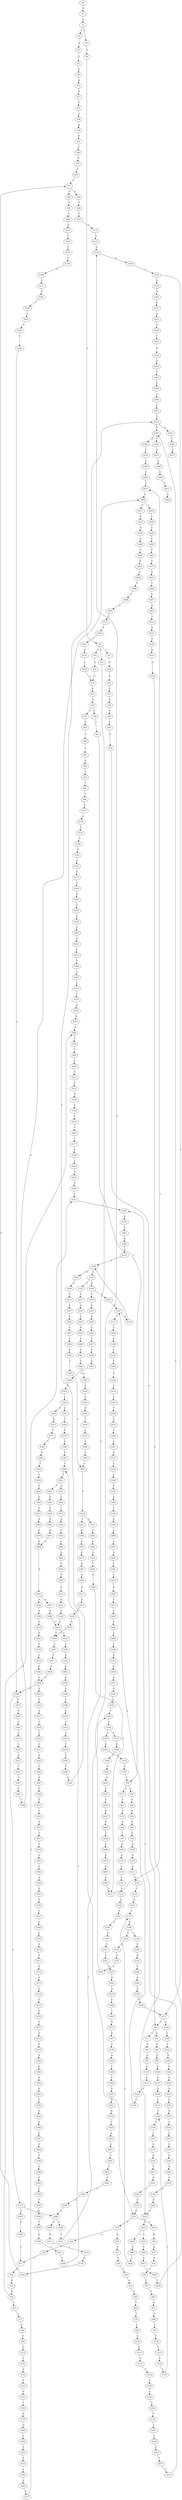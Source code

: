 strict digraph  {
	S0 -> S1 [ label = G ];
	S1 -> S2 [ label = G ];
	S2 -> S3 [ label = T ];
	S2 -> S4 [ label = C ];
	S3 -> S5 [ label = A ];
	S4 -> S6 [ label = A ];
	S5 -> S7 [ label = C ];
	S6 -> S8 [ label = C ];
	S7 -> S9 [ label = G ];
	S8 -> S10 [ label = G ];
	S8 -> S11 [ label = C ];
	S8 -> S12 [ label = T ];
	S9 -> S13 [ label = A ];
	S10 -> S14 [ label = C ];
	S11 -> S15 [ label = G ];
	S12 -> S16 [ label = G ];
	S13 -> S17 [ label = A ];
	S14 -> S18 [ label = G ];
	S15 -> S19 [ label = A ];
	S15 -> S20 [ label = G ];
	S16 -> S21 [ label = G ];
	S17 -> S22 [ label = G ];
	S18 -> S23 [ label = C ];
	S19 -> S24 [ label = G ];
	S19 -> S25 [ label = A ];
	S20 -> S26 [ label = G ];
	S21 -> S27 [ label = G ];
	S22 -> S28 [ label = A ];
	S23 -> S29 [ label = G ];
	S24 -> S30 [ label = T ];
	S25 -> S31 [ label = T ];
	S26 -> S32 [ label = A ];
	S27 -> S33 [ label = A ];
	S28 -> S34 [ label = A ];
	S29 -> S35 [ label = C ];
	S29 -> S36 [ label = G ];
	S30 -> S37 [ label = C ];
	S31 -> S38 [ label = G ];
	S32 -> S39 [ label = A ];
	S33 -> S40 [ label = A ];
	S34 -> S41 [ label = G ];
	S35 -> S42 [ label = G ];
	S36 -> S43 [ label = C ];
	S37 -> S44 [ label = C ];
	S38 -> S45 [ label = T ];
	S39 -> S46 [ label = T ];
	S40 -> S47 [ label = C ];
	S41 -> S48 [ label = T ];
	S42 -> S49 [ label = T ];
	S43 -> S50 [ label = T ];
	S44 -> S51 [ label = A ];
	S45 -> S52 [ label = A ];
	S46 -> S53 [ label = T ];
	S47 -> S54 [ label = T ];
	S48 -> S55 [ label = G ];
	S49 -> S56 [ label = C ];
	S50 -> S57 [ label = A ];
	S50 -> S58 [ label = G ];
	S51 -> S59 [ label = G ];
	S52 -> S60 [ label = G ];
	S53 -> S61 [ label = G ];
	S54 -> S62 [ label = G ];
	S55 -> S63 [ label = T ];
	S56 -> S64 [ label = G ];
	S57 -> S65 [ label = T ];
	S58 -> S66 [ label = G ];
	S59 -> S67 [ label = T ];
	S59 -> S68 [ label = C ];
	S60 -> S69 [ label = T ];
	S61 -> S70 [ label = A ];
	S62 -> S71 [ label = C ];
	S62 -> S72 [ label = G ];
	S63 -> S73 [ label = C ];
	S64 -> S74 [ label = A ];
	S65 -> S75 [ label = A ];
	S66 -> S76 [ label = A ];
	S67 -> S77 [ label = A ];
	S68 -> S78 [ label = T ];
	S69 -> S79 [ label = T ];
	S70 -> S80 [ label = A ];
	S71 -> S81 [ label = A ];
	S72 -> S82 [ label = A ];
	S73 -> S83 [ label = G ];
	S73 -> S84 [ label = C ];
	S74 -> S85 [ label = C ];
	S75 -> S86 [ label = G ];
	S76 -> S87 [ label = A ];
	S77 -> S88 [ label = G ];
	S78 -> S89 [ label = T ];
	S79 -> S90 [ label = T ];
	S80 -> S91 [ label = C ];
	S81 -> S92 [ label = A ];
	S82 -> S93 [ label = C ];
	S83 -> S94 [ label = T ];
	S84 -> S95 [ label = T ];
	S85 -> S96 [ label = G ];
	S86 -> S97 [ label = T ];
	S87 -> S98 [ label = T ];
	S88 -> S99 [ label = G ];
	S89 -> S100 [ label = C ];
	S90 -> S101 [ label = C ];
	S91 -> S102 [ label = C ];
	S92 -> S103 [ label = C ];
	S93 -> S104 [ label = C ];
	S94 -> S105 [ label = C ];
	S95 -> S106 [ label = G ];
	S96 -> S107 [ label = C ];
	S97 -> S108 [ label = A ];
	S98 -> S109 [ label = G ];
	S99 -> S110 [ label = G ];
	S100 -> S111 [ label = A ];
	S101 -> S112 [ label = A ];
	S102 -> S113 [ label = C ];
	S103 -> S114 [ label = C ];
	S104 -> S115 [ label = C ];
	S105 -> S116 [ label = G ];
	S106 -> S117 [ label = G ];
	S107 -> S118 [ label = G ];
	S108 -> S119 [ label = G ];
	S109 -> S120 [ label = G ];
	S110 -> S121 [ label = T ];
	S111 -> S122 [ label = C ];
	S112 -> S123 [ label = C ];
	S113 -> S124 [ label = G ];
	S114 -> S125 [ label = A ];
	S115 -> S126 [ label = G ];
	S116 -> S127 [ label = G ];
	S117 -> S128 [ label = C ];
	S118 -> S129 [ label = C ];
	S119 -> S130 [ label = C ];
	S120 -> S131 [ label = G ];
	S121 -> S132 [ label = C ];
	S122 -> S133 [ label = G ];
	S123 -> S134 [ label = T ];
	S124 -> S135 [ label = T ];
	S125 -> S136 [ label = G ];
	S126 -> S137 [ label = T ];
	S127 -> S138 [ label = A ];
	S128 -> S139 [ label = C ];
	S129 -> S140 [ label = C ];
	S130 -> S141 [ label = C ];
	S131 -> S142 [ label = G ];
	S132 -> S143 [ label = A ];
	S133 -> S144 [ label = C ];
	S134 -> S145 [ label = C ];
	S135 -> S146 [ label = C ];
	S136 -> S147 [ label = A ];
	S137 -> S146 [ label = C ];
	S138 -> S148 [ label = A ];
	S139 -> S149 [ label = T ];
	S140 -> S150 [ label = T ];
	S141 -> S151 [ label = G ];
	S142 -> S152 [ label = T ];
	S143 -> S153 [ label = C ];
	S144 -> S154 [ label = C ];
	S145 -> S155 [ label = C ];
	S146 -> S156 [ label = T ];
	S147 -> S157 [ label = C ];
	S147 -> S158 [ label = A ];
	S148 -> S159 [ label = C ];
	S149 -> S160 [ label = G ];
	S150 -> S161 [ label = C ];
	S151 -> S162 [ label = A ];
	S152 -> S163 [ label = C ];
	S153 -> S164 [ label = T ];
	S154 -> S165 [ label = C ];
	S155 -> S166 [ label = T ];
	S156 -> S167 [ label = C ];
	S157 -> S168 [ label = T ];
	S158 -> S169 [ label = C ];
	S159 -> S170 [ label = A ];
	S159 -> S171 [ label = T ];
	S160 -> S172 [ label = G ];
	S161 -> S173 [ label = G ];
	S162 -> S174 [ label = A ];
	S163 -> S175 [ label = C ];
	S164 -> S176 [ label = C ];
	S165 -> S177 [ label = T ];
	S166 -> S178 [ label = T ];
	S167 -> S179 [ label = G ];
	S168 -> S180 [ label = C ];
	S169 -> S181 [ label = C ];
	S169 -> S182 [ label = A ];
	S170 -> S183 [ label = G ];
	S171 -> S62 [ label = G ];
	S171 -> S184 [ label = A ];
	S172 -> S185 [ label = G ];
	S173 -> S186 [ label = G ];
	S174 -> S187 [ label = A ];
	S175 -> S188 [ label = G ];
	S176 -> S189 [ label = G ];
	S177 -> S190 [ label = T ];
	S178 -> S191 [ label = T ];
	S179 -> S192 [ label = G ];
	S180 -> S193 [ label = C ];
	S181 -> S194 [ label = A ];
	S181 -> S195 [ label = G ];
	S182 -> S196 [ label = G ];
	S183 -> S197 [ label = G ];
	S184 -> S198 [ label = C ];
	S185 -> S199 [ label = T ];
	S186 -> S200 [ label = G ];
	S187 -> S201 [ label = C ];
	S188 -> S202 [ label = C ];
	S188 -> S203 [ label = T ];
	S189 -> S204 [ label = C ];
	S190 -> S205 [ label = C ];
	S191 -> S206 [ label = C ];
	S192 -> S207 [ label = C ];
	S193 -> S208 [ label = C ];
	S194 -> S209 [ label = G ];
	S194 -> S210 [ label = C ];
	S195 -> S211 [ label = G ];
	S196 -> S212 [ label = C ];
	S197 -> S213 [ label = A ];
	S198 -> S214 [ label = A ];
	S199 -> S215 [ label = C ];
	S200 -> S216 [ label = C ];
	S201 -> S217 [ label = C ];
	S202 -> S218 [ label = C ];
	S203 -> S219 [ label = C ];
	S204 -> S220 [ label = T ];
	S205 -> S221 [ label = A ];
	S206 -> S222 [ label = A ];
	S207 -> S223 [ label = A ];
	S208 -> S224 [ label = A ];
	S209 -> S147 [ label = A ];
	S210 -> S225 [ label = C ];
	S211 -> S226 [ label = A ];
	S212 -> S227 [ label = C ];
	S213 -> S228 [ label = A ];
	S214 -> S229 [ label = A ];
	S215 -> S230 [ label = C ];
	S216 -> S231 [ label = T ];
	S217 -> S232 [ label = C ];
	S218 -> S233 [ label = G ];
	S219 -> S234 [ label = G ];
	S220 -> S235 [ label = T ];
	S221 -> S236 [ label = T ];
	S222 -> S237 [ label = T ];
	S223 -> S238 [ label = C ];
	S224 -> S239 [ label = T ];
	S225 -> S240 [ label = A ];
	S226 -> S241 [ label = C ];
	S227 -> S242 [ label = G ];
	S228 -> S243 [ label = T ];
	S229 -> S244 [ label = C ];
	S230 -> S245 [ label = C ];
	S231 -> S246 [ label = C ];
	S232 -> S247 [ label = C ];
	S233 -> S248 [ label = G ];
	S234 -> S249 [ label = G ];
	S235 -> S250 [ label = C ];
	S236 -> S251 [ label = C ];
	S237 -> S252 [ label = C ];
	S238 -> S253 [ label = C ];
	S239 -> S254 [ label = C ];
	S240 -> S255 [ label = C ];
	S241 -> S256 [ label = G ];
	S242 -> S257 [ label = T ];
	S243 -> S258 [ label = A ];
	S244 -> S259 [ label = G ];
	S245 -> S260 [ label = G ];
	S246 -> S261 [ label = A ];
	S247 -> S262 [ label = G ];
	S248 -> S263 [ label = A ];
	S249 -> S138 [ label = A ];
	S250 -> S264 [ label = A ];
	S251 -> S265 [ label = C ];
	S252 -> S265 [ label = C ];
	S253 -> S15 [ label = G ];
	S254 -> S266 [ label = T ];
	S255 -> S267 [ label = C ];
	S256 -> S268 [ label = C ];
	S257 -> S269 [ label = C ];
	S258 -> S270 [ label = G ];
	S259 -> S271 [ label = A ];
	S260 -> S272 [ label = A ];
	S260 -> S273 [ label = G ];
	S261 -> S274 [ label = C ];
	S262 -> S275 [ label = A ];
	S263 -> S276 [ label = A ];
	S264 -> S277 [ label = T ];
	S265 -> S278 [ label = A ];
	S266 -> S279 [ label = G ];
	S267 -> S280 [ label = C ];
	S268 -> S281 [ label = C ];
	S269 -> S282 [ label = C ];
	S270 -> S283 [ label = T ];
	S271 -> S284 [ label = A ];
	S272 -> S285 [ label = G ];
	S272 -> S286 [ label = A ];
	S273 -> S287 [ label = A ];
	S274 -> S288 [ label = G ];
	S275 -> S289 [ label = C ];
	S276 -> S290 [ label = C ];
	S277 -> S251 [ label = C ];
	S278 -> S291 [ label = G ];
	S279 -> S292 [ label = C ];
	S280 -> S293 [ label = C ];
	S281 -> S294 [ label = C ];
	S282 -> S295 [ label = T ];
	S283 -> S296 [ label = C ];
	S284 -> S297 [ label = A ];
	S285 -> S298 [ label = T ];
	S286 -> S299 [ label = A ];
	S286 -> S300 [ label = G ];
	S287 -> S301 [ label = G ];
	S288 -> S302 [ label = T ];
	S289 -> S303 [ label = T ];
	S290 -> S171 [ label = T ];
	S291 -> S304 [ label = A ];
	S292 -> S305 [ label = C ];
	S293 -> S306 [ label = T ];
	S294 -> S307 [ label = A ];
	S295 -> S308 [ label = C ];
	S296 -> S309 [ label = T ];
	S297 -> S310 [ label = A ];
	S298 -> S37 [ label = C ];
	S299 -> S311 [ label = G ];
	S300 -> S312 [ label = T ];
	S301 -> S313 [ label = G ];
	S302 -> S314 [ label = C ];
	S303 -> S315 [ label = A ];
	S304 -> S316 [ label = A ];
	S305 -> S317 [ label = A ];
	S306 -> S318 [ label = T ];
	S307 -> S319 [ label = T ];
	S308 -> S320 [ label = T ];
	S309 -> S321 [ label = C ];
	S310 -> S322 [ label = C ];
	S311 -> S323 [ label = T ];
	S312 -> S324 [ label = C ];
	S313 -> S325 [ label = C ];
	S314 -> S326 [ label = C ];
	S315 -> S327 [ label = G ];
	S316 -> S169 [ label = C ];
	S317 -> S328 [ label = G ];
	S318 -> S329 [ label = C ];
	S319 -> S330 [ label = C ];
	S320 -> S331 [ label = T ];
	S320 -> S332 [ label = G ];
	S321 -> S333 [ label = T ];
	S322 -> S334 [ label = A ];
	S323 -> S335 [ label = G ];
	S324 -> S336 [ label = G ];
	S325 -> S337 [ label = G ];
	S326 -> S338 [ label = A ];
	S327 -> S339 [ label = A ];
	S328 -> S340 [ label = T ];
	S329 -> S341 [ label = C ];
	S329 -> S342 [ label = G ];
	S330 -> S343 [ label = G ];
	S331 -> S344 [ label = C ];
	S332 -> S345 [ label = T ];
	S333 -> S346 [ label = C ];
	S333 -> S347 [ label = G ];
	S334 -> S348 [ label = G ];
	S335 -> S349 [ label = T ];
	S336 -> S350 [ label = C ];
	S336 -> S351 [ label = A ];
	S337 -> S352 [ label = T ];
	S338 -> S353 [ label = G ];
	S339 -> S354 [ label = A ];
	S340 -> S355 [ label = C ];
	S341 -> S356 [ label = T ];
	S342 -> S357 [ label = A ];
	S343 -> S358 [ label = T ];
	S344 -> S359 [ label = T ];
	S345 -> S360 [ label = C ];
	S346 -> S361 [ label = T ];
	S346 -> S362 [ label = G ];
	S347 -> S363 [ label = T ];
	S348 -> S364 [ label = A ];
	S349 -> S73 [ label = C ];
	S350 -> S365 [ label = G ];
	S351 -> S366 [ label = G ];
	S352 -> S367 [ label = G ];
	S353 -> S68 [ label = C ];
	S354 -> S368 [ label = T ];
	S355 -> S369 [ label = G ];
	S356 -> S370 [ label = G ];
	S357 -> S371 [ label = T ];
	S358 -> S372 [ label = C ];
	S359 -> S373 [ label = C ];
	S360 -> S374 [ label = G ];
	S361 -> S375 [ label = G ];
	S362 -> S376 [ label = T ];
	S363 -> S377 [ label = A ];
	S364 -> S378 [ label = A ];
	S365 -> S379 [ label = G ];
	S366 -> S380 [ label = G ];
	S367 -> S381 [ label = G ];
	S368 -> S382 [ label = C ];
	S369 -> S383 [ label = T ];
	S370 -> S384 [ label = T ];
	S371 -> S385 [ label = C ];
	S372 -> S386 [ label = C ];
	S373 -> S387 [ label = G ];
	S374 -> S388 [ label = T ];
	S375 -> S389 [ label = A ];
	S376 -> S390 [ label = G ];
	S378 -> S391 [ label = G ];
	S379 -> S392 [ label = C ];
	S380 -> S393 [ label = T ];
	S381 -> S394 [ label = T ];
	S382 -> S395 [ label = G ];
	S383 -> S396 [ label = A ];
	S384 -> S397 [ label = C ];
	S385 -> S398 [ label = G ];
	S386 -> S399 [ label = T ];
	S387 -> S400 [ label = G ];
	S388 -> S401 [ label = G ];
	S389 -> S402 [ label = G ];
	S390 -> S403 [ label = G ];
	S391 -> S404 [ label = G ];
	S392 -> S50 [ label = T ];
	S393 -> S405 [ label = A ];
	S394 -> S406 [ label = A ];
	S395 -> S407 [ label = G ];
	S396 -> S408 [ label = A ];
	S397 -> S409 [ label = C ];
	S398 -> S410 [ label = T ];
	S399 -> S308 [ label = C ];
	S400 -> S411 [ label = A ];
	S401 -> S412 [ label = G ];
	S402 -> S413 [ label = T ];
	S403 -> S414 [ label = T ];
	S404 -> S415 [ label = G ];
	S405 -> S416 [ label = T ];
	S406 -> S417 [ label = T ];
	S406 -> S418 [ label = C ];
	S407 -> S419 [ label = G ];
	S408 -> S420 [ label = G ];
	S409 -> S421 [ label = T ];
	S410 -> S422 [ label = T ];
	S411 -> S423 [ label = G ];
	S412 -> S414 [ label = T ];
	S413 -> S424 [ label = A ];
	S414 -> S406 [ label = A ];
	S415 -> S425 [ label = G ];
	S416 -> S426 [ label = A ];
	S417 -> S427 [ label = G ];
	S418 -> S428 [ label = C ];
	S419 -> S429 [ label = T ];
	S420 -> S430 [ label = A ];
	S421 -> S431 [ label = A ];
	S421 -> S432 [ label = T ];
	S422 -> S433 [ label = T ];
	S423 -> S434 [ label = A ];
	S425 -> S435 [ label = T ];
	S425 -> S436 [ label = G ];
	S426 -> S437 [ label = A ];
	S427 -> S438 [ label = A ];
	S428 -> S439 [ label = G ];
	S429 -> S440 [ label = A ];
	S430 -> S441 [ label = C ];
	S431 -> S442 [ label = C ];
	S432 -> S443 [ label = G ];
	S433 -> S444 [ label = G ];
	S434 -> S445 [ label = G ];
	S435 -> S446 [ label = C ];
	S436 -> S447 [ label = T ];
	S437 -> S448 [ label = G ];
	S438 -> S449 [ label = G ];
	S439 -> S450 [ label = G ];
	S440 -> S451 [ label = T ];
	S441 -> S452 [ label = G ];
	S442 -> S453 [ label = T ];
	S443 -> S454 [ label = T ];
	S444 -> S455 [ label = T ];
	S445 -> S456 [ label = G ];
	S446 -> S457 [ label = T ];
	S447 -> S458 [ label = C ];
	S448 -> S459 [ label = T ];
	S449 -> S460 [ label = C ];
	S450 -> S461 [ label = T ];
	S451 -> S462 [ label = C ];
	S452 -> S463 [ label = G ];
	S453 -> S464 [ label = A ];
	S454 -> S465 [ label = A ];
	S455 -> S466 [ label = A ];
	S456 -> S467 [ label = T ];
	S457 -> S468 [ label = C ];
	S458 -> S175 [ label = C ];
	S459 -> S469 [ label = C ];
	S460 -> S470 [ label = G ];
	S461 -> S471 [ label = G ];
	S462 -> S472 [ label = C ];
	S463 -> S473 [ label = C ];
	S464 -> S474 [ label = C ];
	S465 -> S475 [ label = G ];
	S466 -> S476 [ label = G ];
	S467 -> S477 [ label = C ];
	S468 -> S478 [ label = T ];
	S469 -> S479 [ label = G ];
	S470 -> S480 [ label = G ];
	S471 -> S481 [ label = G ];
	S472 -> S482 [ label = C ];
	S473 -> S483 [ label = T ];
	S474 -> S484 [ label = C ];
	S475 -> S485 [ label = G ];
	S476 -> S485 [ label = G ];
	S477 -> S486 [ label = C ];
	S478 -> S346 [ label = C ];
	S479 -> S487 [ label = T ];
	S480 -> S488 [ label = T ];
	S481 -> S489 [ label = T ];
	S482 -> S490 [ label = G ];
	S483 -> S491 [ label = C ];
	S484 -> S492 [ label = A ];
	S485 -> S493 [ label = A ];
	S486 -> S494 [ label = C ];
	S487 -> S495 [ label = G ];
	S488 -> S496 [ label = C ];
	S489 -> S497 [ label = T ];
	S490 -> S498 [ label = A ];
	S491 -> S499 [ label = T ];
	S492 -> S500 [ label = G ];
	S493 -> S501 [ label = G ];
	S493 -> S502 [ label = A ];
	S494 -> S503 [ label = A ];
	S494 -> S260 [ label = G ];
	S495 -> S412 [ label = G ];
	S496 -> S504 [ label = G ];
	S497 -> S505 [ label = A ];
	S498 -> S286 [ label = A ];
	S499 -> S506 [ label = C ];
	S500 -> S507 [ label = G ];
	S501 -> S508 [ label = A ];
	S502 -> S509 [ label = A ];
	S503 -> S510 [ label = G ];
	S504 -> S511 [ label = C ];
	S505 -> S512 [ label = G ];
	S506 -> S513 [ label = G ];
	S507 -> S514 [ label = A ];
	S508 -> S515 [ label = G ];
	S509 -> S516 [ label = G ];
	S510 -> S517 [ label = A ];
	S511 -> S518 [ label = A ];
	S512 -> S519 [ label = A ];
	S513 -> S520 [ label = A ];
	S514 -> S521 [ label = G ];
	S515 -> S522 [ label = T ];
	S515 -> S456 [ label = G ];
	S516 -> S523 [ label = G ];
	S517 -> S524 [ label = G ];
	S518 -> S525 [ label = C ];
	S519 -> S526 [ label = A ];
	S520 -> S527 [ label = A ];
	S521 -> S528 [ label = A ];
	S522 -> S529 [ label = C ];
	S523 -> S530 [ label = T ];
	S524 -> S531 [ label = C ];
	S525 -> S532 [ label = G ];
	S526 -> S533 [ label = G ];
	S527 -> S534 [ label = G ];
	S528 -> S515 [ label = G ];
	S529 -> S535 [ label = A ];
	S530 -> S536 [ label = C ];
	S531 -> S537 [ label = C ];
	S532 -> S538 [ label = C ];
	S533 -> S539 [ label = G ];
	S534 -> S540 [ label = T ];
	S535 -> S541 [ label = G ];
	S536 -> S542 [ label = C ];
	S537 -> S543 [ label = A ];
	S538 -> S18 [ label = G ];
	S539 -> S415 [ label = G ];
	S540 -> S324 [ label = C ];
	S541 -> S544 [ label = G ];
	S542 -> S494 [ label = C ];
	S543 -> S545 [ label = C ];
	S544 -> S546 [ label = A ];
	S545 -> S547 [ label = G ];
	S546 -> S548 [ label = C ];
	S547 -> S549 [ label = G ];
	S548 -> S550 [ label = C ];
	S549 -> S551 [ label = T ];
	S550 -> S552 [ label = A ];
	S551 -> S553 [ label = T ];
	S552 -> S554 [ label = G ];
	S553 -> S555 [ label = A ];
	S554 -> S556 [ label = T ];
	S555 -> S557 [ label = C ];
	S556 -> S558 [ label = C ];
	S557 -> S559 [ label = T ];
	S558 -> S560 [ label = T ];
	S559 -> S561 [ label = G ];
	S560 -> S562 [ label = C ];
	S561 -> S563 [ label = C ];
	S562 -> S333 [ label = T ];
	S563 -> S564 [ label = A ];
	S564 -> S565 [ label = G ];
	S565 -> S566 [ label = A ];
	S566 -> S567 [ label = C ];
	S567 -> S568 [ label = G ];
	S568 -> S569 [ label = G ];
	S569 -> S570 [ label = A ];
	S570 -> S571 [ label = C ];
	S571 -> S572 [ label = A ];
	S572 -> S573 [ label = C ];
	S573 -> S574 [ label = A ];
	S574 -> S575 [ label = C ];
	S575 -> S576 [ label = C ];
	S576 -> S577 [ label = T ];
	S577 -> S578 [ label = C ];
	S578 -> S579 [ label = T ];
	S579 -> S580 [ label = A ];
	S580 -> S581 [ label = G ];
	S581 -> S582 [ label = A ];
	S582 -> S583 [ label = A ];
	S583 -> S584 [ label = C ];
	S584 -> S585 [ label = G ];
	S585 -> S586 [ label = A ];
	S586 -> S587 [ label = G ];
	S587 -> S588 [ label = G ];
	S588 -> S589 [ label = T ];
	S589 -> S590 [ label = G ];
	S590 -> S591 [ label = T ];
	S591 -> S592 [ label = C ];
	S592 -> S593 [ label = C ];
	S593 -> S594 [ label = C ];
	S594 -> S595 [ label = T ];
	S595 -> S596 [ label = G ];
	S596 -> S597 [ label = T ];
	S597 -> S598 [ label = C ];
	S598 -> S409 [ label = C ];
}
